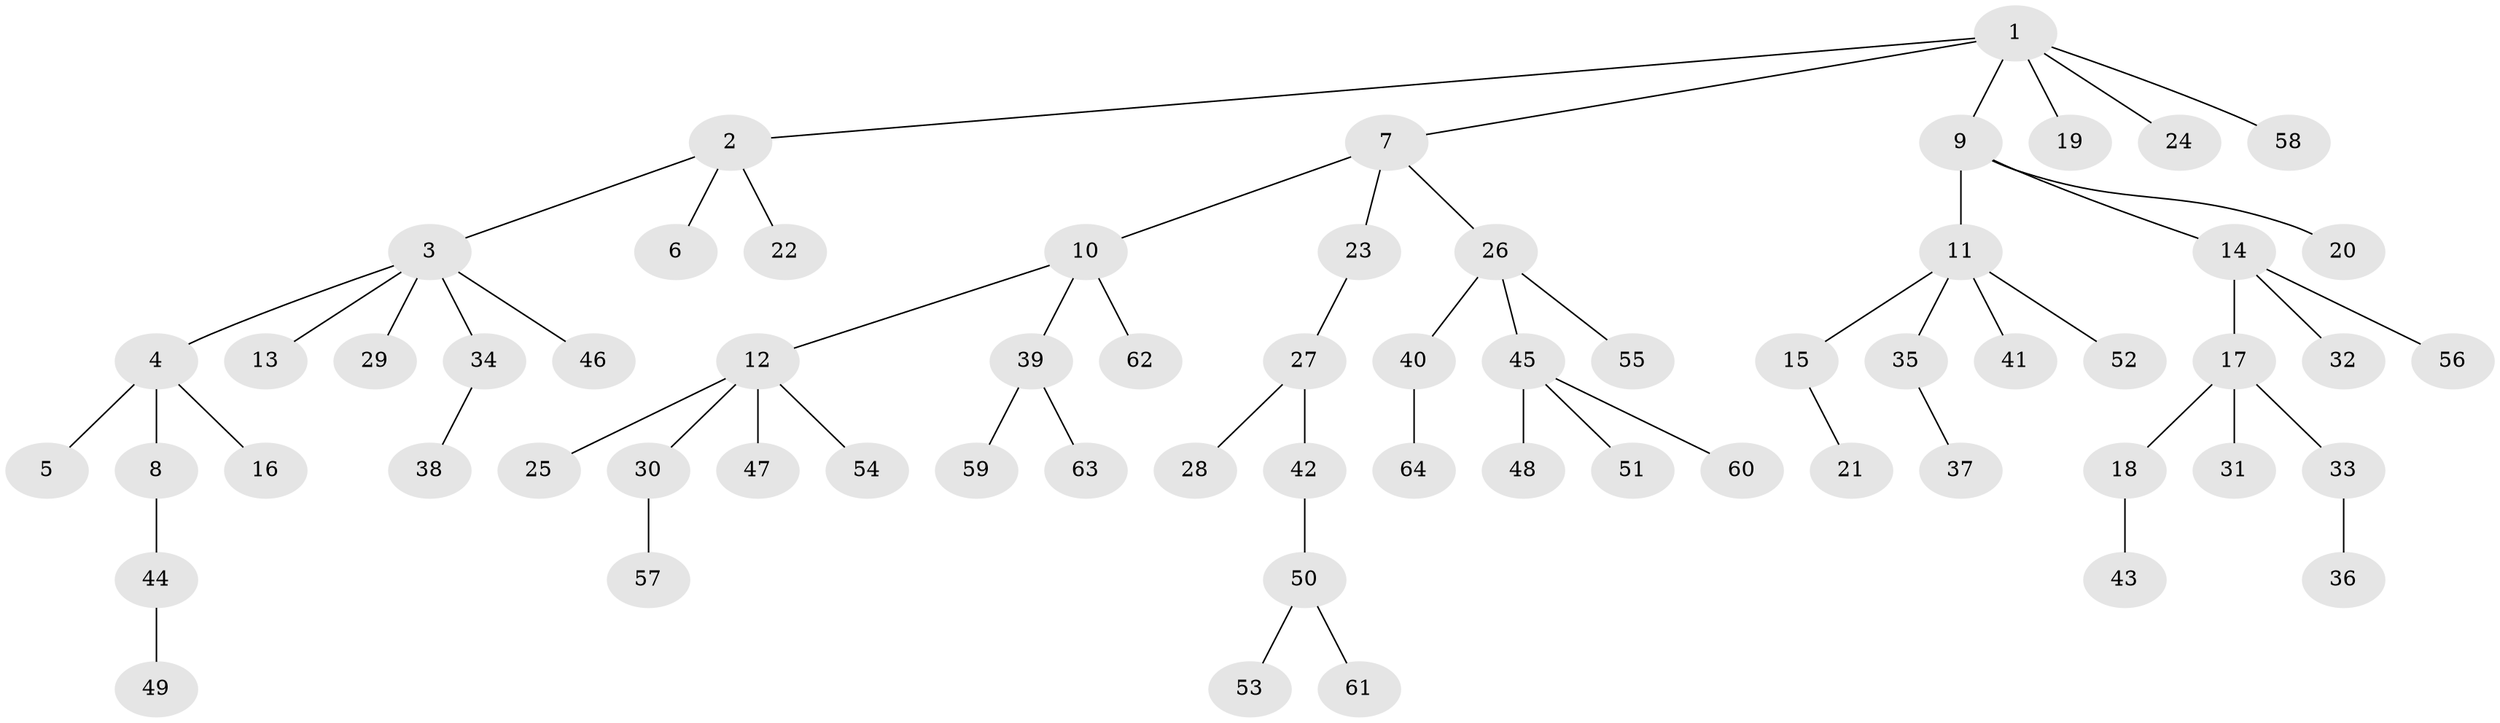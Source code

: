 // Generated by graph-tools (version 1.1) at 2025/15/03/09/25 04:15:41]
// undirected, 64 vertices, 63 edges
graph export_dot {
graph [start="1"]
  node [color=gray90,style=filled];
  1;
  2;
  3;
  4;
  5;
  6;
  7;
  8;
  9;
  10;
  11;
  12;
  13;
  14;
  15;
  16;
  17;
  18;
  19;
  20;
  21;
  22;
  23;
  24;
  25;
  26;
  27;
  28;
  29;
  30;
  31;
  32;
  33;
  34;
  35;
  36;
  37;
  38;
  39;
  40;
  41;
  42;
  43;
  44;
  45;
  46;
  47;
  48;
  49;
  50;
  51;
  52;
  53;
  54;
  55;
  56;
  57;
  58;
  59;
  60;
  61;
  62;
  63;
  64;
  1 -- 2;
  1 -- 7;
  1 -- 9;
  1 -- 19;
  1 -- 24;
  1 -- 58;
  2 -- 3;
  2 -- 6;
  2 -- 22;
  3 -- 4;
  3 -- 13;
  3 -- 29;
  3 -- 34;
  3 -- 46;
  4 -- 5;
  4 -- 8;
  4 -- 16;
  7 -- 10;
  7 -- 23;
  7 -- 26;
  8 -- 44;
  9 -- 11;
  9 -- 14;
  9 -- 20;
  10 -- 12;
  10 -- 39;
  10 -- 62;
  11 -- 15;
  11 -- 35;
  11 -- 41;
  11 -- 52;
  12 -- 25;
  12 -- 30;
  12 -- 47;
  12 -- 54;
  14 -- 17;
  14 -- 32;
  14 -- 56;
  15 -- 21;
  17 -- 18;
  17 -- 31;
  17 -- 33;
  18 -- 43;
  23 -- 27;
  26 -- 40;
  26 -- 45;
  26 -- 55;
  27 -- 28;
  27 -- 42;
  30 -- 57;
  33 -- 36;
  34 -- 38;
  35 -- 37;
  39 -- 59;
  39 -- 63;
  40 -- 64;
  42 -- 50;
  44 -- 49;
  45 -- 48;
  45 -- 51;
  45 -- 60;
  50 -- 53;
  50 -- 61;
}
